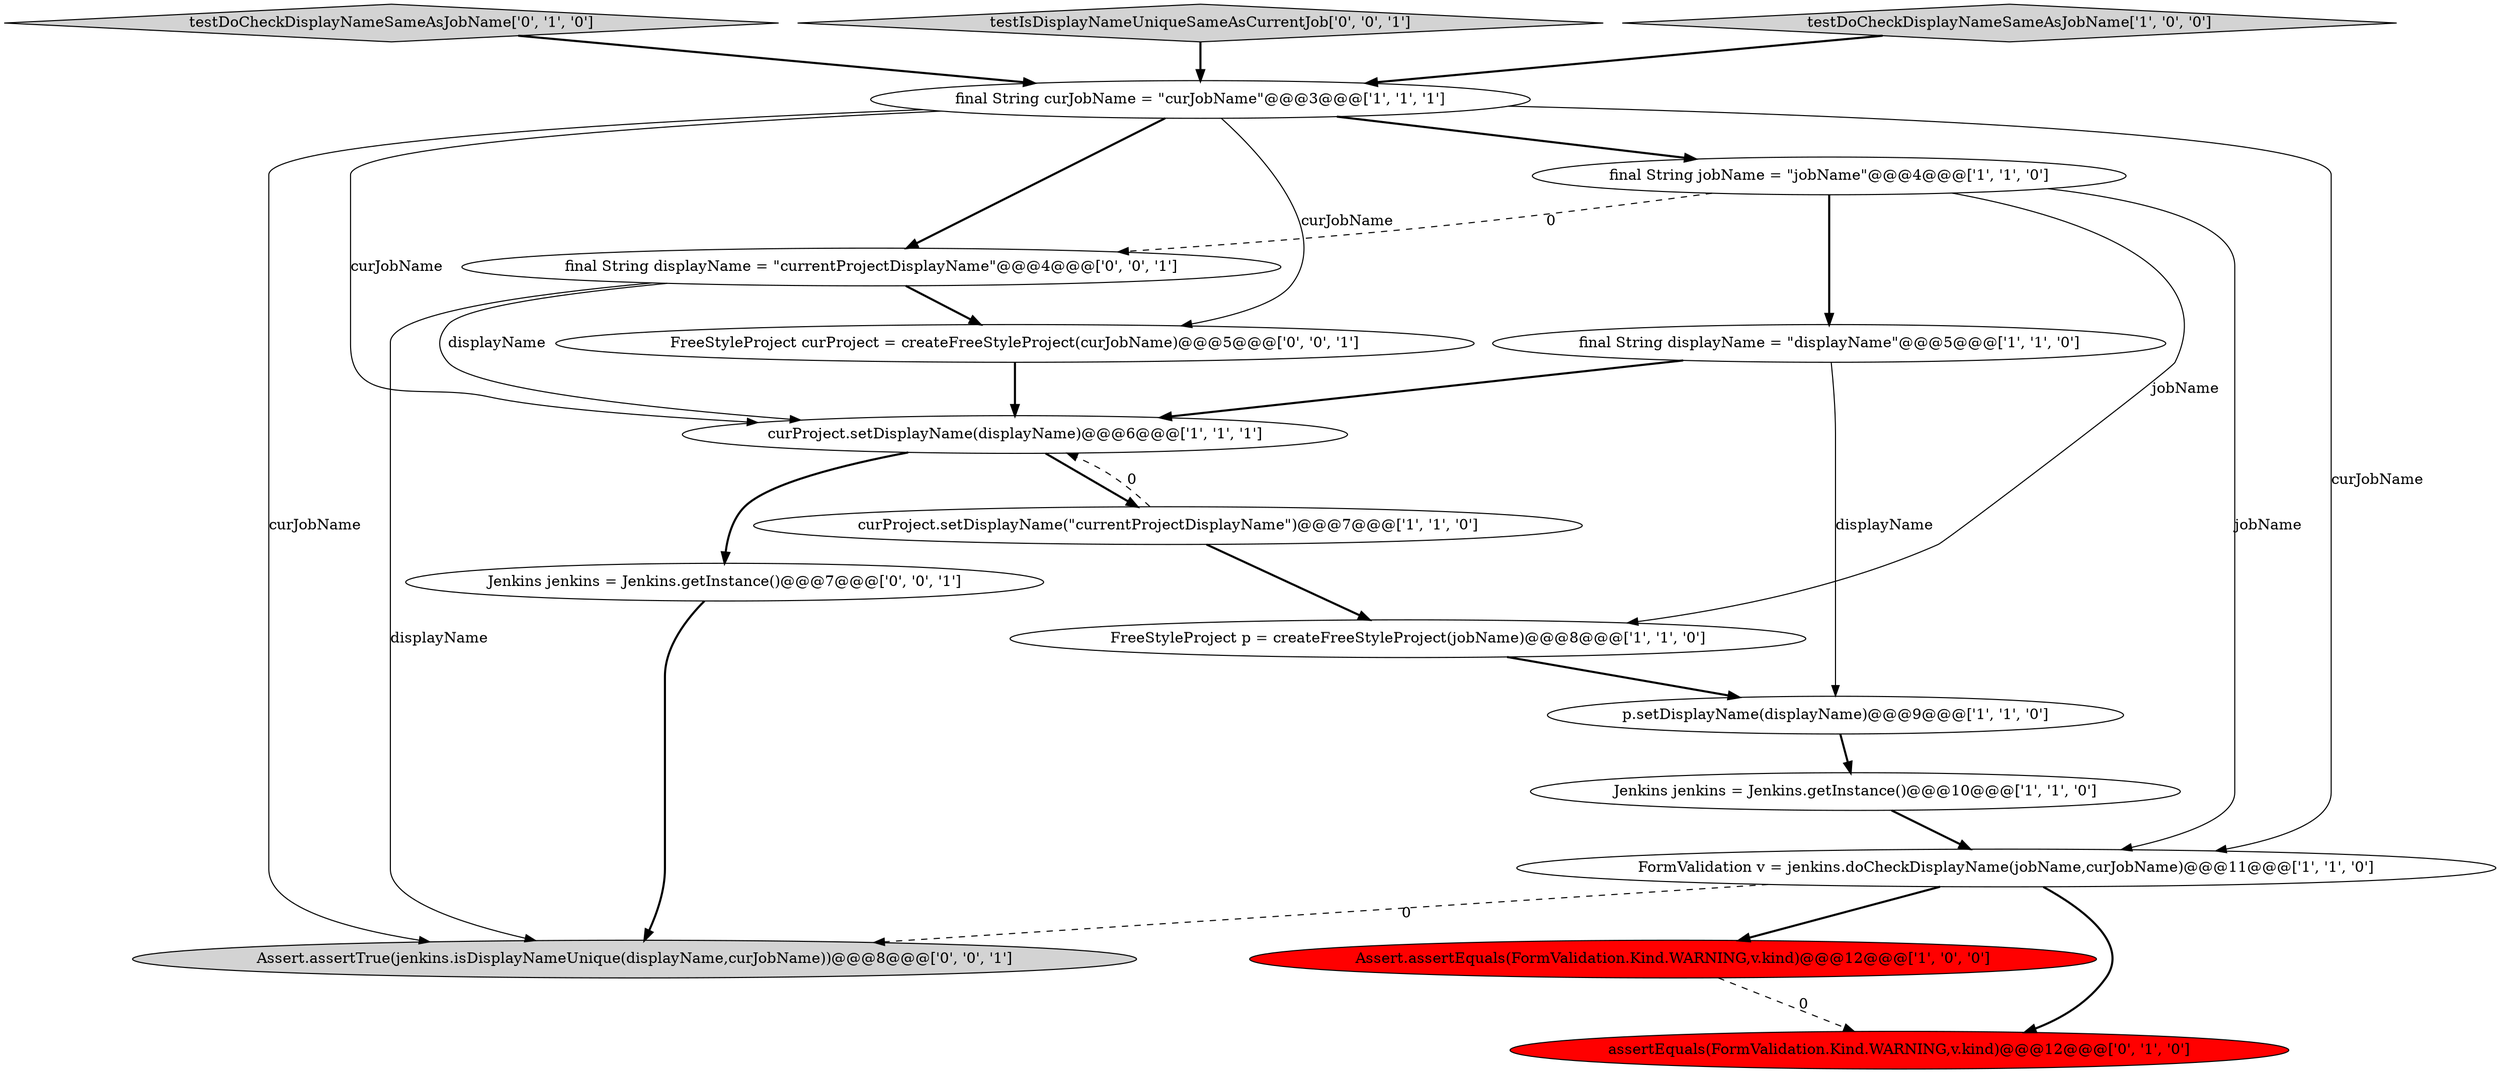 digraph {
6 [style = filled, label = "Assert.assertEquals(FormValidation.Kind.WARNING,v.kind)@@@12@@@['1', '0', '0']", fillcolor = red, shape = ellipse image = "AAA1AAABBB1BBB"];
9 [style = filled, label = "curProject.setDisplayName(\"currentProjectDisplayName\")@@@7@@@['1', '1', '0']", fillcolor = white, shape = ellipse image = "AAA0AAABBB1BBB"];
8 [style = filled, label = "Jenkins jenkins = Jenkins.getInstance()@@@10@@@['1', '1', '0']", fillcolor = white, shape = ellipse image = "AAA0AAABBB1BBB"];
11 [style = filled, label = "testDoCheckDisplayNameSameAsJobName['0', '1', '0']", fillcolor = lightgray, shape = diamond image = "AAA0AAABBB2BBB"];
13 [style = filled, label = "Assert.assertTrue(jenkins.isDisplayNameUnique(displayName,curJobName))@@@8@@@['0', '0', '1']", fillcolor = lightgray, shape = ellipse image = "AAA0AAABBB3BBB"];
1 [style = filled, label = "p.setDisplayName(displayName)@@@9@@@['1', '1', '0']", fillcolor = white, shape = ellipse image = "AAA0AAABBB1BBB"];
10 [style = filled, label = "FreeStyleProject p = createFreeStyleProject(jobName)@@@8@@@['1', '1', '0']", fillcolor = white, shape = ellipse image = "AAA0AAABBB1BBB"];
12 [style = filled, label = "assertEquals(FormValidation.Kind.WARNING,v.kind)@@@12@@@['0', '1', '0']", fillcolor = red, shape = ellipse image = "AAA1AAABBB2BBB"];
16 [style = filled, label = "FreeStyleProject curProject = createFreeStyleProject(curJobName)@@@5@@@['0', '0', '1']", fillcolor = white, shape = ellipse image = "AAA0AAABBB3BBB"];
15 [style = filled, label = "testIsDisplayNameUniqueSameAsCurrentJob['0', '0', '1']", fillcolor = lightgray, shape = diamond image = "AAA0AAABBB3BBB"];
14 [style = filled, label = "final String displayName = \"currentProjectDisplayName\"@@@4@@@['0', '0', '1']", fillcolor = white, shape = ellipse image = "AAA0AAABBB3BBB"];
7 [style = filled, label = "final String jobName = \"jobName\"@@@4@@@['1', '1', '0']", fillcolor = white, shape = ellipse image = "AAA0AAABBB1BBB"];
0 [style = filled, label = "final String curJobName = \"curJobName\"@@@3@@@['1', '1', '1']", fillcolor = white, shape = ellipse image = "AAA0AAABBB1BBB"];
5 [style = filled, label = "final String displayName = \"displayName\"@@@5@@@['1', '1', '0']", fillcolor = white, shape = ellipse image = "AAA0AAABBB1BBB"];
3 [style = filled, label = "FormValidation v = jenkins.doCheckDisplayName(jobName,curJobName)@@@11@@@['1', '1', '0']", fillcolor = white, shape = ellipse image = "AAA0AAABBB1BBB"];
17 [style = filled, label = "Jenkins jenkins = Jenkins.getInstance()@@@7@@@['0', '0', '1']", fillcolor = white, shape = ellipse image = "AAA0AAABBB3BBB"];
4 [style = filled, label = "testDoCheckDisplayNameSameAsJobName['1', '0', '0']", fillcolor = lightgray, shape = diamond image = "AAA0AAABBB1BBB"];
2 [style = filled, label = "curProject.setDisplayName(displayName)@@@6@@@['1', '1', '1']", fillcolor = white, shape = ellipse image = "AAA0AAABBB1BBB"];
2->17 [style = bold, label=""];
14->16 [style = bold, label=""];
0->16 [style = solid, label="curJobName"];
1->8 [style = bold, label=""];
7->14 [style = dashed, label="0"];
8->3 [style = bold, label=""];
5->1 [style = solid, label="displayName"];
3->6 [style = bold, label=""];
2->9 [style = bold, label=""];
9->10 [style = bold, label=""];
3->12 [style = bold, label=""];
16->2 [style = bold, label=""];
3->13 [style = dashed, label="0"];
14->13 [style = solid, label="displayName"];
0->2 [style = solid, label="curJobName"];
9->2 [style = dashed, label="0"];
4->0 [style = bold, label=""];
0->7 [style = bold, label=""];
6->12 [style = dashed, label="0"];
0->3 [style = solid, label="curJobName"];
0->13 [style = solid, label="curJobName"];
5->2 [style = bold, label=""];
7->5 [style = bold, label=""];
11->0 [style = bold, label=""];
0->14 [style = bold, label=""];
14->2 [style = solid, label="displayName"];
15->0 [style = bold, label=""];
17->13 [style = bold, label=""];
10->1 [style = bold, label=""];
7->10 [style = solid, label="jobName"];
7->3 [style = solid, label="jobName"];
}
